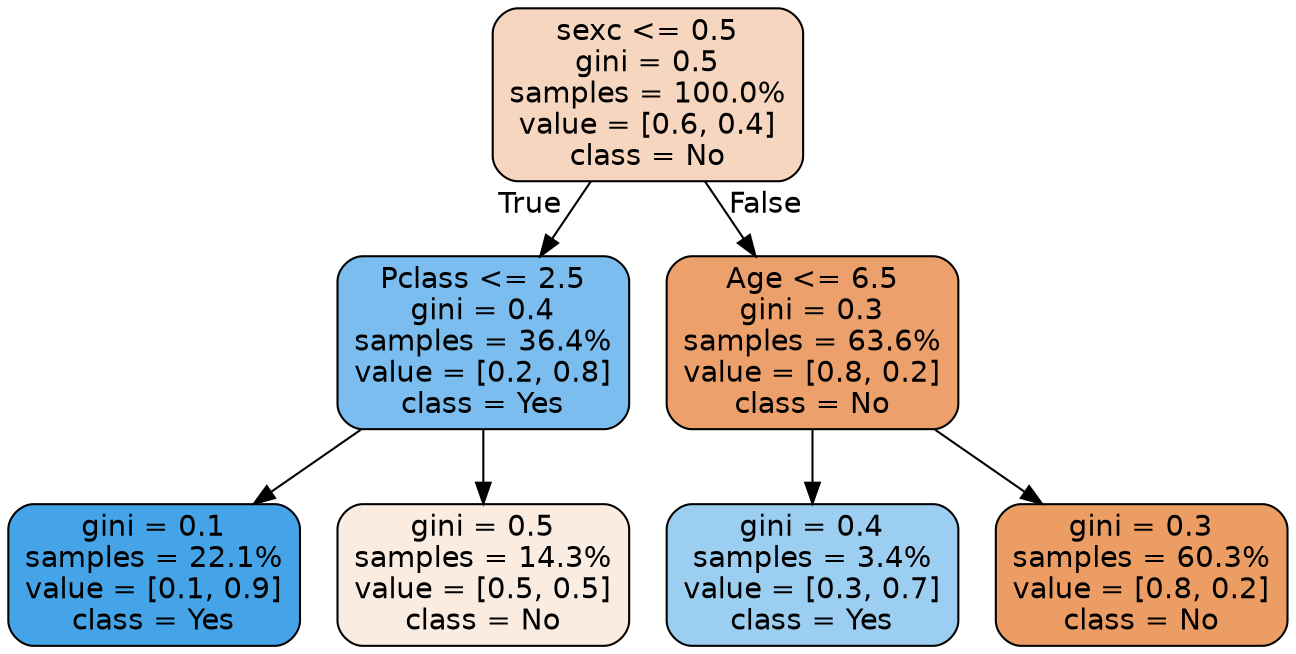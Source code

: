 digraph Tree {
node [shape=box, style="filled, rounded", color="black", fontname=helvetica] ;
edge [fontname=helvetica] ;
0 [label="sexc <= 0.5\ngini = 0.5\nsamples = 100.0%\nvalue = [0.6, 0.4]\nclass = No", fillcolor="#e5813952"] ;
1 [label="Pclass <= 2.5\ngini = 0.4\nsamples = 36.4%\nvalue = [0.2, 0.8]\nclass = Yes", fillcolor="#399de5ab"] ;
0 -> 1 [labeldistance=2.5, labelangle=45, headlabel="True"] ;
2 [label="gini = 0.1\nsamples = 22.1%\nvalue = [0.1, 0.9]\nclass = Yes", fillcolor="#399de5ef"] ;
1 -> 2 ;
3 [label="gini = 0.5\nsamples = 14.3%\nvalue = [0.5, 0.5]\nclass = No", fillcolor="#e5813925"] ;
1 -> 3 ;
4 [label="Age <= 6.5\ngini = 0.3\nsamples = 63.6%\nvalue = [0.8, 0.2]\nclass = No", fillcolor="#e58139bd"] ;
0 -> 4 [labeldistance=2.5, labelangle=-45, headlabel="False"] ;
5 [label="gini = 0.4\nsamples = 3.4%\nvalue = [0.3, 0.7]\nclass = Yes", fillcolor="#399de57f"] ;
4 -> 5 ;
6 [label="gini = 0.3\nsamples = 60.3%\nvalue = [0.8, 0.2]\nclass = No", fillcolor="#e58139c7"] ;
4 -> 6 ;
}